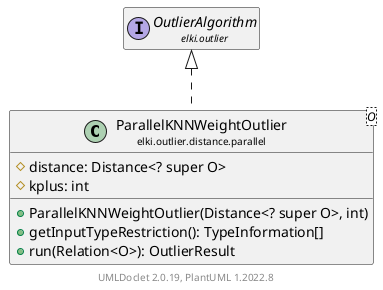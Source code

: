 @startuml
    remove .*\.(Instance|Par|Parameterizer|Factory)$
    set namespaceSeparator none
    hide empty fields
    hide empty methods

    class "<size:14>ParallelKNNWeightOutlier\n<size:10>elki.outlier.distance.parallel" as elki.outlier.distance.parallel.ParallelKNNWeightOutlier<O> [[ParallelKNNWeightOutlier.html]] {
        #distance: Distance<? super O>
        #kplus: int
        +ParallelKNNWeightOutlier(Distance<? super O>, int)
        +getInputTypeRestriction(): TypeInformation[]
        +run(Relation<O>): OutlierResult
    }

    interface "<size:14>OutlierAlgorithm\n<size:10>elki.outlier" as elki.outlier.OutlierAlgorithm [[../../OutlierAlgorithm.html]]
    class "<size:14>ParallelKNNWeightOutlier.Par\n<size:10>elki.outlier.distance.parallel" as elki.outlier.distance.parallel.ParallelKNNWeightOutlier.Par<O>

    elki.outlier.OutlierAlgorithm <|.. elki.outlier.distance.parallel.ParallelKNNWeightOutlier
    elki.outlier.distance.parallel.ParallelKNNWeightOutlier +-- elki.outlier.distance.parallel.ParallelKNNWeightOutlier.Par

    center footer UMLDoclet 2.0.19, PlantUML 1.2022.8
@enduml
